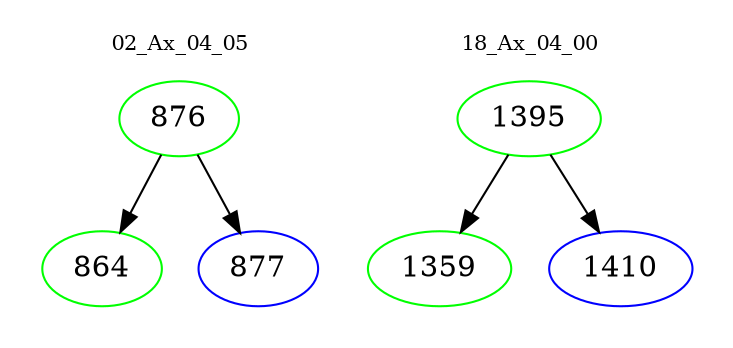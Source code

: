 digraph{
subgraph cluster_0 {
color = white
label = "02_Ax_04_05";
fontsize=10;
T0_876 [label="876", color="green"]
T0_876 -> T0_864 [color="black"]
T0_864 [label="864", color="green"]
T0_876 -> T0_877 [color="black"]
T0_877 [label="877", color="blue"]
}
subgraph cluster_1 {
color = white
label = "18_Ax_04_00";
fontsize=10;
T1_1395 [label="1395", color="green"]
T1_1395 -> T1_1359 [color="black"]
T1_1359 [label="1359", color="green"]
T1_1395 -> T1_1410 [color="black"]
T1_1410 [label="1410", color="blue"]
}
}
